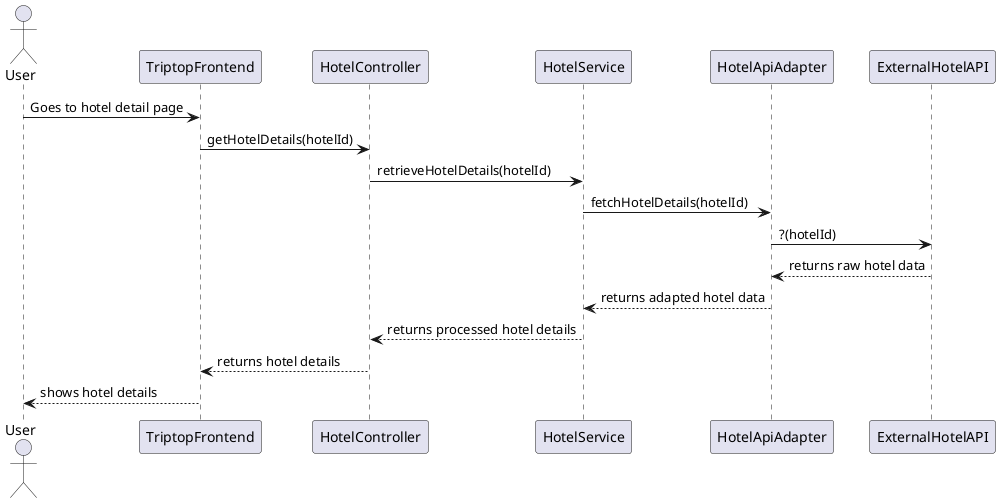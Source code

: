 @startuml
actor User
participant TriptopFrontend
participant HotelController
participant HotelService
participant HotelApiAdapter
participant ExternalHotelAPI


User -> TriptopFrontend: Goes to hotel detail page
TriptopFrontend -> HotelController : getHotelDetails(hotelId)
HotelController -> HotelService : retrieveHotelDetails(hotelId)
HotelService -> HotelApiAdapter : fetchHotelDetails(hotelId)
HotelApiAdapter -> ExternalHotelAPI : ?(hotelId)
ExternalHotelAPI --> HotelApiAdapter : returns raw hotel data
HotelApiAdapter --> HotelService : returns adapted hotel data
HotelService --> HotelController : returns processed hotel details
HotelController --> TriptopFrontend : returns hotel details
TriptopFrontend --> User : shows hotel details

@enduml